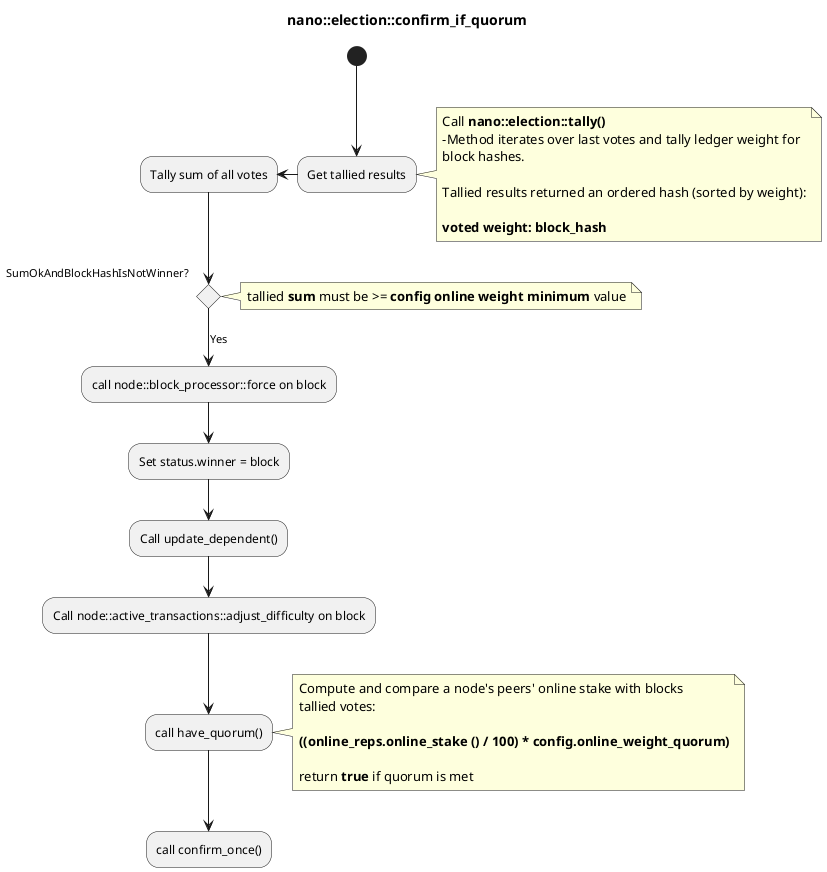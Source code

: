 @startuml

title: nano::election::confirm_if_quorum

(*) --> Get tallied results

note right
Call **nano::election::tally()** 
-Method iterates over last votes and tally ledger weight for 
block hashes.

Tallied results returned an ordered hash (sorted by weight):

**voted weight: block_hash**
end note
-left> Tally sum of all votes
if SumOkAndBlockHashIsNotWinner?
note right
tallied **sum** must be >= **config online weight minimum** value
end note
-->[Yes] call node::block_processor::force on block
--> Set status.winner = block
--> Call update_dependent()
--> Call node::active_transactions::adjust_difficulty on block
end if

--> call have_quorum()
note right
Compute and compare a node's peers' online stake with blocks
tallied votes:

**((online_reps.online_stake () / 100) * config.online_weight_quorum)**

return **true** if quorum is met
end note
--> call confirm_once()
@enduml
